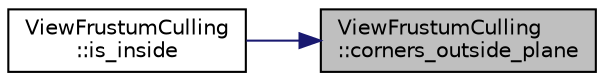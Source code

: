 digraph "ViewFrustumCulling::corners_outside_plane"
{
 // INTERACTIVE_SVG=YES
 // LATEX_PDF_SIZE
  bgcolor="transparent";
  edge [fontname="Helvetica",fontsize="10",labelfontname="Helvetica",labelfontsize="10"];
  node [fontname="Helvetica",fontsize="10",shape=record];
  rankdir="RL";
  Node1 [label="ViewFrustumCulling\l::corners_outside_plane",height=0.2,width=0.4,color="black", fillcolor="grey75", style="filled", fontcolor="black",tooltip=" "];
  Node1 -> Node2 [dir="back",color="midnightblue",fontsize="10",style="solid",fontname="Helvetica"];
  Node2 [label="ViewFrustumCulling\l::is_inside",height=0.2,width=0.4,color="black",URL="$d9/dd9/class_view_frustum_culling.html#a1ad3bbb334bed495eda21c5a02ebe446",tooltip=" "];
}
